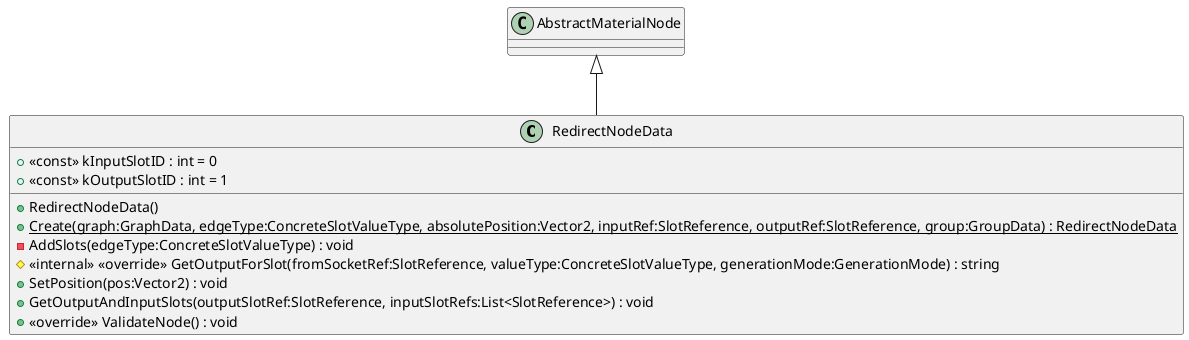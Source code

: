 @startuml
class RedirectNodeData {
    + <<const>> kInputSlotID : int = 0
    + <<const>> kOutputSlotID : int = 1
    + RedirectNodeData()
    + {static} Create(graph:GraphData, edgeType:ConcreteSlotValueType, absolutePosition:Vector2, inputRef:SlotReference, outputRef:SlotReference, group:GroupData) : RedirectNodeData
    - AddSlots(edgeType:ConcreteSlotValueType) : void
    # <<internal>> <<override>> GetOutputForSlot(fromSocketRef:SlotReference, valueType:ConcreteSlotValueType, generationMode:GenerationMode) : string
    + SetPosition(pos:Vector2) : void
    + GetOutputAndInputSlots(outputSlotRef:SlotReference, inputSlotRefs:List<SlotReference>) : void
    + <<override>> ValidateNode() : void
}
AbstractMaterialNode <|-- RedirectNodeData
@enduml
